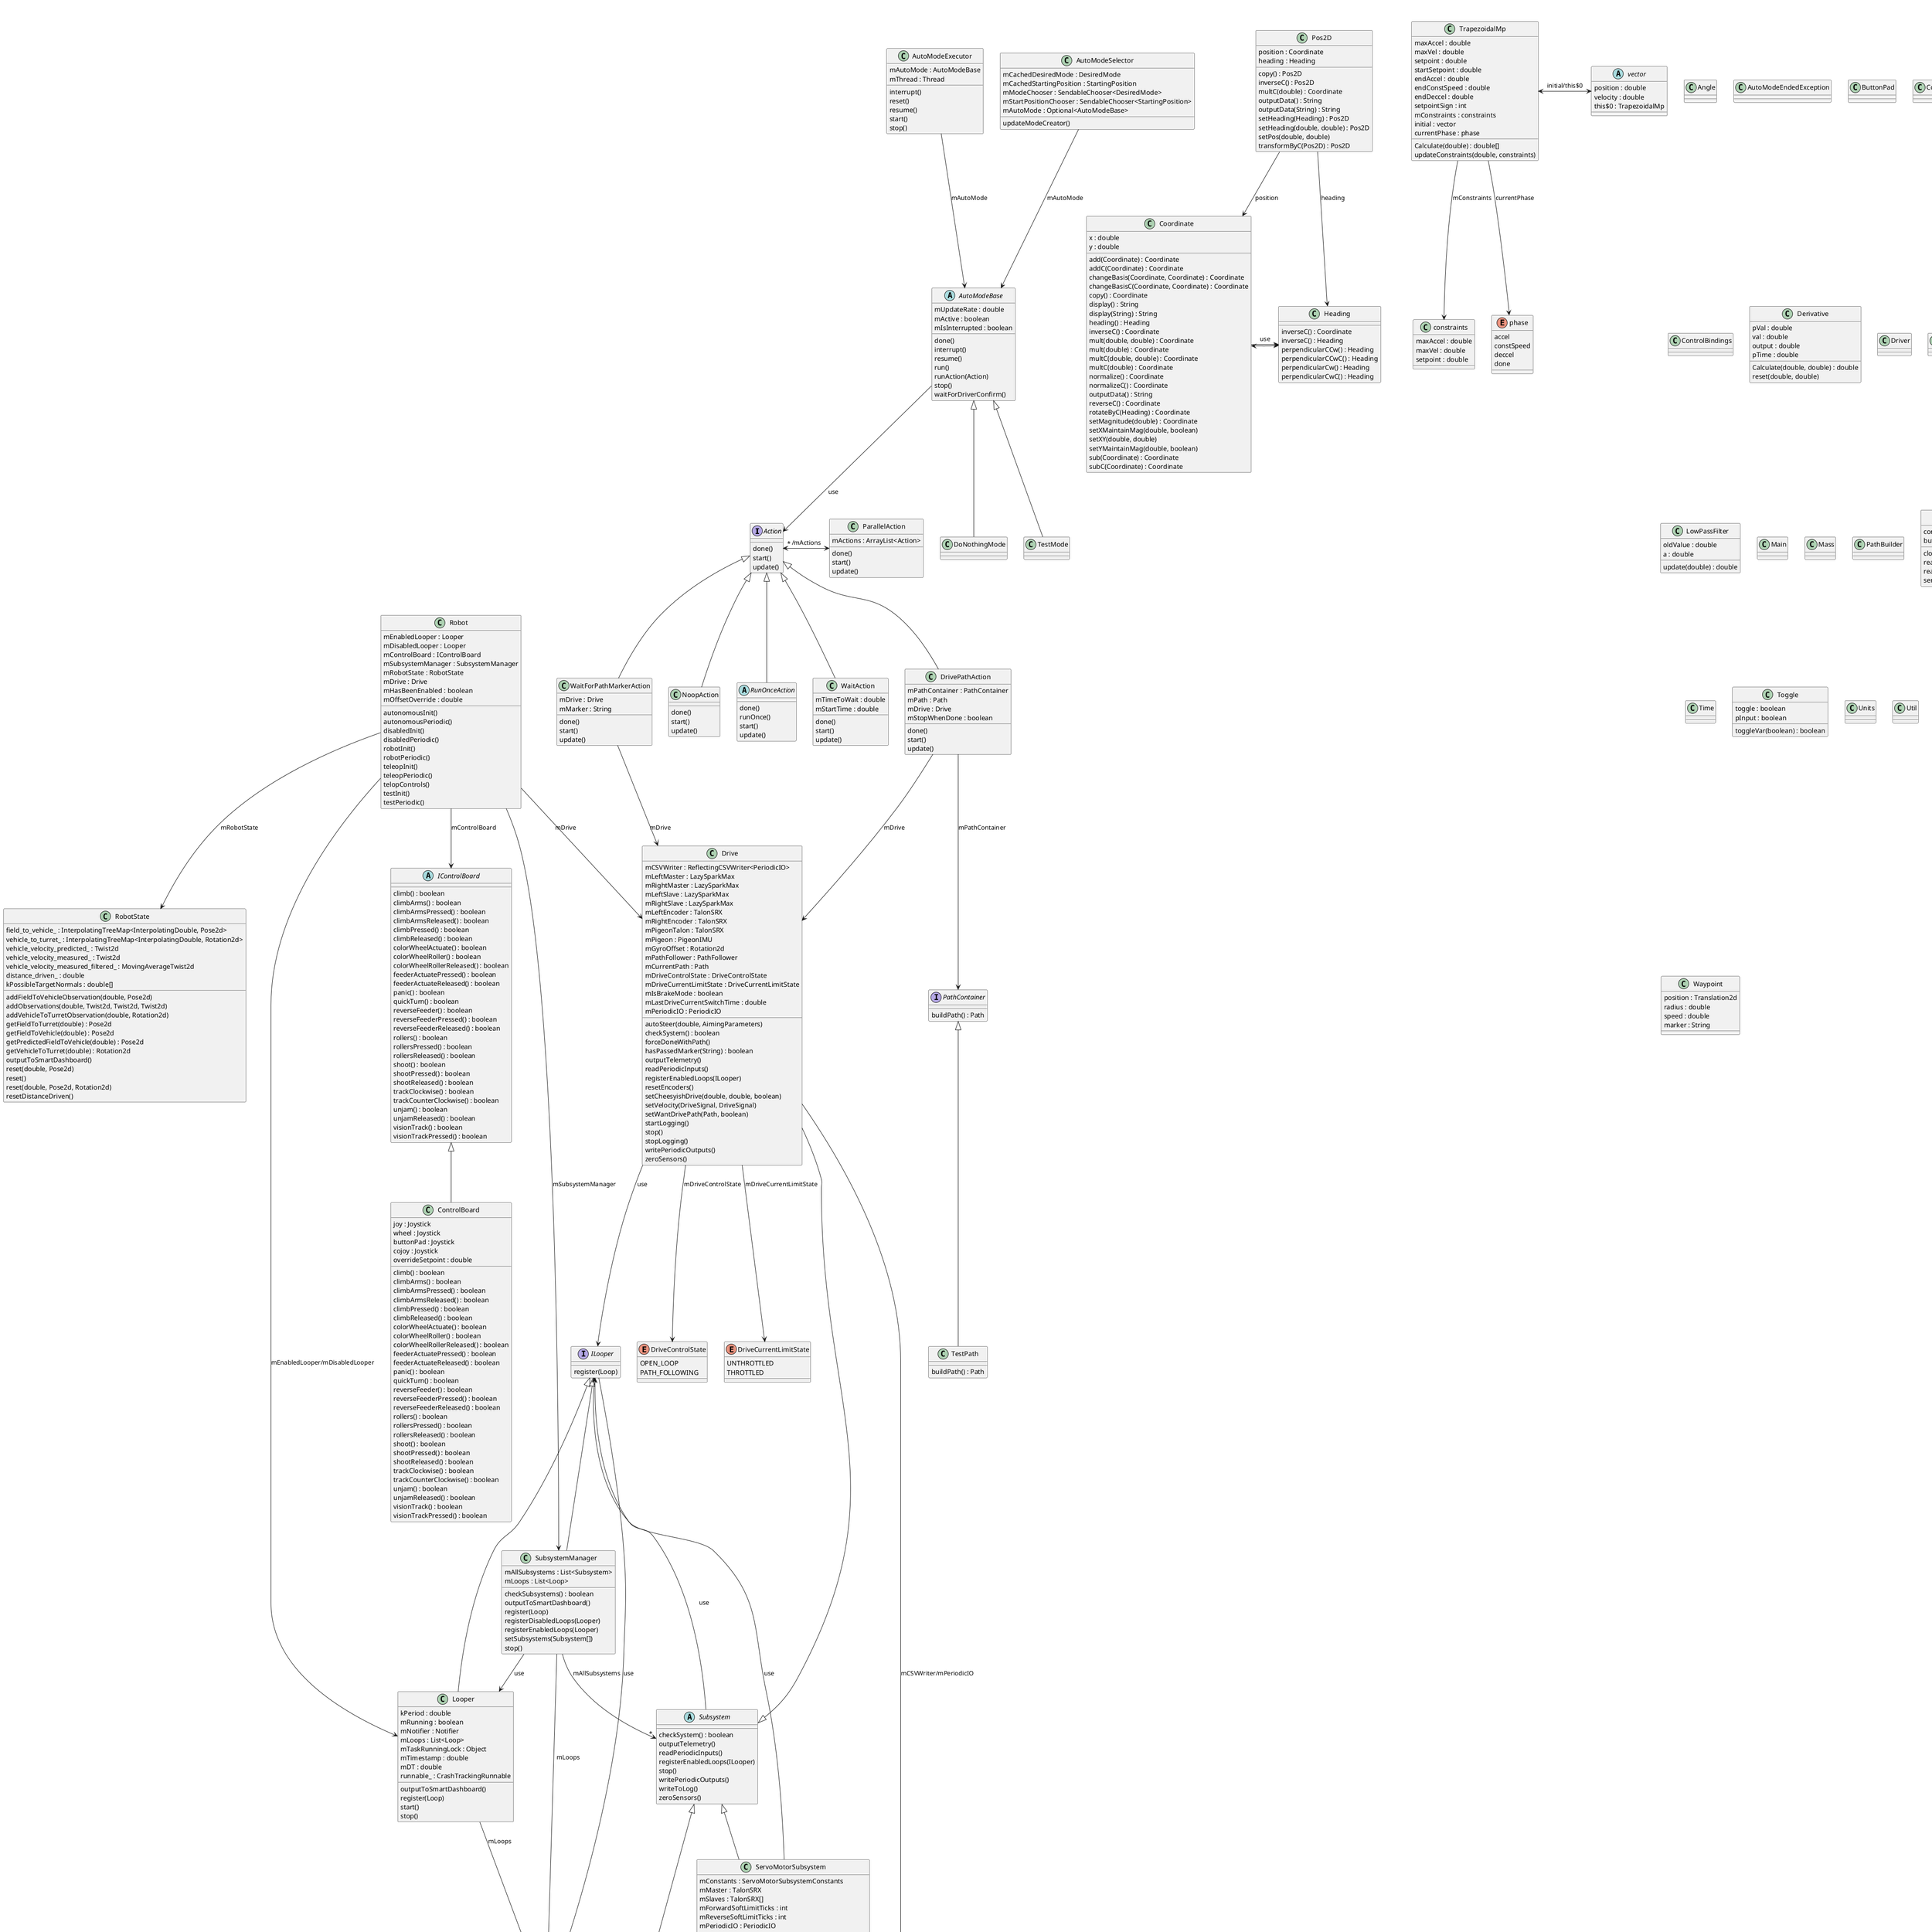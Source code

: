 @startuml

interface "Action" {
  done()
  start()
  update()
}

class "Angle"

abstract class "AutoModeBase" {
  mUpdateRate : double
  mActive : boolean
  mIsInterrupted : boolean
  done()
  interrupt()
  resume()
  run()
  runAction(Action)
  stop()
  waitForDriverConfirm()
}

class "AutoModeEndedException"

class "AutoModeExecutor" {
  mAutoMode : AutoModeBase
  mThread : Thread
  interrupt()
  reset()
  resume()
  start()
  stop()
}

class "AutoModeSelector" {
  mCachedDesiredMode : DesiredMode
  mCachedStartingPosition : StartingPosition
  mModeChooser : SendableChooser<DesiredMode>
  mStartPositionChooser : SendableChooser<StartingPosition>
  mAutoMode : Optional<AutoModeBase>
  updateModeCreator()
}

class "ButtonPad"

class "CoDriver"

class "Constants"

class "ControlBindings"

class "ControlBoard" {
  joy : Joystick
  wheel : Joystick
  buttonPad : Joystick
  cojoy : Joystick
  overrideSetpoint : double
  climb() : boolean
  climbArms() : boolean
  climbArmsPressed() : boolean
  climbArmsReleased() : boolean
  climbPressed() : boolean
  climbReleased() : boolean
  colorWheelActuate() : boolean
  colorWheelRoller() : boolean
  colorWheelRollerReleased() : boolean
  feederActuatePressed() : boolean
  feederActuateReleased() : boolean
  panic() : boolean
  quickTurn() : boolean
  reverseFeeder() : boolean
  reverseFeederPressed() : boolean
  reverseFeederReleased() : boolean
  rollers() : boolean
  rollersPressed() : boolean
  rollersReleased() : boolean
  shoot() : boolean
  shootPressed() : boolean
  shootReleased() : boolean
  trackClockwise() : boolean
  trackCounterClockwise() : boolean
  unjam() : boolean
  unjamReleased() : boolean
  visionTrack() : boolean
  visionTrackPressed() : boolean
}

enum "ControlState" {
  OPEN_LOOP
  MOTION_MAGIC
  POSITION_PID
  MOTION_PROFILING
}

class "Coordinate" {
  x : double
  y : double
  add(Coordinate) : Coordinate
  addC(Coordinate) : Coordinate
  changeBasis(Coordinate, Coordinate) : Coordinate
  changeBasisC(Coordinate, Coordinate) : Coordinate
  copy() : Coordinate
  display() : String
  display(String) : String
  heading() : Heading
  inverseC() : Coordinate
  mult(double, double) : Coordinate
  mult(double) : Coordinate
  multC(double, double) : Coordinate
  multC(double) : Coordinate
  normalize() : Coordinate
  normalizeC() : Coordinate
  outputData() : String
  reverseC() : Coordinate
  rotateByC(Heading) : Coordinate
  setMagnitude(double) : Coordinate
  setXMaintainMag(double, boolean)
  setXY(double, double)
  setYMaintainMag(double, boolean)
  sub(Coordinate) : Coordinate
  subC(Coordinate) : Coordinate
}

class "Derivative" {
  pVal : double
  val : double
  output : double
  pTime : double
  Calculate(double, double) : double
  reset(double, double)
}

class "DoNothingMode"

class "Drive" {
  mCSVWriter : ReflectingCSVWriter<PeriodicIO>
  mLeftMaster : LazySparkMax
  mRightMaster : LazySparkMax
  mLeftSlave : LazySparkMax
  mRightSlave : LazySparkMax
  mLeftEncoder : TalonSRX
  mRightEncoder : TalonSRX
  mPigeonTalon : TalonSRX
  mPigeon : PigeonIMU
  mGyroOffset : Rotation2d
  mPathFollower : PathFollower
  mCurrentPath : Path
  mDriveControlState : DriveControlState
  mDriveCurrentLimitState : DriveCurrentLimitState
  mIsBrakeMode : boolean
  mLastDriveCurrentSwitchTime : double
  mPeriodicIO : PeriodicIO
  autoSteer(double, AimingParameters)
  checkSystem() : boolean
  forceDoneWithPath()
  hasPassedMarker(String) : boolean
  outputTelemetry()
  readPeriodicInputs()
  registerEnabledLoops(ILooper)
  resetEncoders()
  setCheesyishDrive(double, double, boolean)
  setVelocity(DriveSignal, DriveSignal)
  setWantDrivePath(Path, boolean)
  startLogging()
  stop()
  stopLogging()
  writePeriodicOutputs()
  zeroSensors()
}

enum "DriveControlState" {
  OPEN_LOOP
  PATH_FOLLOWING
}

enum "DriveCurrentLimitState" {
  UNTHROTTLED
  THROTTLED
}

class "DrivePathAction" {
  mPathContainer : PathContainer
  mPath : Path
  mDrive : Drive
  mStopWhenDone : boolean
  done()
  start()
  update()
}

class "Driver"

class "Heading" {
  inverseC() : Coordinate
  inverseC() : Heading
  perpendicularCCw() : Heading
  perpendicularCCwC() : Heading
  perpendicularCw() : Heading
  perpendicularCwC() : Heading
}

abstract class "IControlBoard" {
  climb() : boolean
  climbArms() : boolean
  climbArmsPressed() : boolean
  climbArmsReleased() : boolean
  climbPressed() : boolean
  climbReleased() : boolean
  colorWheelActuate() : boolean
  colorWheelRoller() : boolean
  colorWheelRollerReleased() : boolean
  feederActuatePressed() : boolean
  feederActuateReleased() : boolean
  panic() : boolean
  quickTurn() : boolean
  reverseFeeder() : boolean
  reverseFeederPressed() : boolean
  reverseFeederReleased() : boolean
  rollers() : boolean
  rollersPressed() : boolean
  rollersReleased() : boolean
  shoot() : boolean
  shootPressed() : boolean
  shootReleased() : boolean
  trackClockwise() : boolean
  trackCounterClockwise() : boolean
  unjam() : boolean
  unjamReleased() : boolean
  visionTrack() : boolean
  visionTrackPressed() : boolean
}

interface "ILooper" {
  register(Loop)
}

class "Jevois" {
  checkSystem() : boolean
  outputTelemetry()
  stop()
}

class "Kinematics"

class "Length"

interface "Loop" {
  onLoop(double)
  onStart(double)
  onStop(double)
}

class "Looper" {
  kPeriod : double
  mRunning : boolean
  mNotifier : Notifier
  mLoops : List<Loop>
  mTaskRunningLock : Object
  mTimestamp : double
  mDT : double
  runnable_ : CrashTrackingRunnable
  outputToSmartDashboard()
  register(Loop)
  start()
  stop()
}

class "LowPassFilter" {
  oldValue : double
  a : double
  update(double) : double
}

class "Main"

class "Mass"

class "NoopAction" {
  done()
  start()
  update()
}

class "ParallelAction" {
  mActions : ArrayList<Action>
  done()
  start()
  update()
}

class "PathBuilder"

interface "PathContainer" {
  buildPath() : Path
}

class "PeriodicIO" {
  timestamp : double
  left_voltage : double
  right_voltage : double
  left_position_ticks : int
  right_position_ticks : int
  left_distance : double
  right_distance : double
  left_velocity_ticks_per_100ms : int
  right_velocity_ticks_per_100ms : int
  gyro_heading : Rotation2d
  error : Pose2d
  left_demand : double
  right_demand : double
  left_accel : double
  right_accel : double
  left_feedforward : double
  right_feedforward : double
}

class "Pos2D" {
  position : Coordinate
  heading : Heading
  copy() : Pos2D
  inverseC() : Pos2D
  multC(double) : Coordinate
  outputData() : String
  outputData(String) : String
  setHeading(Heading) : Pos2D
  setHeading(double, double) : Pos2D
  setPos(double, double)
  transformByC(Pos2D) : Pos2D
}

class "Robot" {
  mEnabledLooper : Looper
  mDisabledLooper : Looper
  mControlBoard : IControlBoard
  mSubsystemManager : SubsystemManager
  mRobotState : RobotState
  mDrive : Drive
  mHasBeenEnabled : boolean
  mOffsetOverride : double
  autonomousInit()
  autonomousPeriodic()
  disabledInit()
  disabledPeriodic()
  robotInit()
  robotPeriodic()
  teleopInit()
  teleopPeriodic()
  telopControls()
  testInit()
  testPeriodic()
}

class "RobotState" {
  field_to_vehicle_ : InterpolatingTreeMap<InterpolatingDouble, Pose2d>
  vehicle_to_turret_ : InterpolatingTreeMap<InterpolatingDouble, Rotation2d>
  vehicle_velocity_predicted_ : Twist2d
  vehicle_velocity_measured_ : Twist2d
  vehicle_velocity_measured_filtered_ : MovingAverageTwist2d
  distance_driven_ : double
  kPossibleTargetNormals : double[]
  addFieldToVehicleObservation(double, Pose2d)
  addObservations(double, Twist2d, Twist2d, Twist2d)
  addVehicleToTurretObservation(double, Rotation2d)
  getFieldToTurret(double) : Pose2d
  getFieldToVehicle(double) : Pose2d
  getPredictedFieldToVehicle(double) : Pose2d
  getVehicleToTurret(double) : Rotation2d
  outputToSmartDashboard()
  reset(double, Pose2d)
  reset()
  reset(double, Pose2d, Rotation2d)
  resetDistanceDriven()
}

abstract class "RunOnceAction" {
  done()
  runOnce()
  start()
  update()
}

class "SerialReader" {
  comPort : SerialPort
  buffer : BufferedReader
  close()
  readLine() : String
  readUntilChar(char) : String
  sendMessage(String)
}

class "ServoMotorSubsystem" {
  mConstants : ServoMotorSubsystemConstants
  mMaster : TalonSRX
  mSlaves : TalonSRX[]
  mForwardSoftLimitTicks : int
  mReverseSoftLimitTicks : int
  mPeriodicIO : PeriodicIO
  mControlState : ControlState
  mCSVWriter : ReflectingCSVWriter<PeriodicIO>
  mHasBeenZeroed : boolean
  mFaults : StickyFaults
  mSetpointGenerator : SetpointGenerator
  mMotionProfileConstraints : MotionProfileConstraints
  atHomingLocation() : boolean
  checkSystem() : boolean
  estimateSensorPositionFromAbsolute() : int
  getPredictedPositionUnits(double) : double
  handleMasterReset(boolean)
  hasBeenZeroed() : boolean
  hasFinishedTrajectory() : boolean
  outputTelemetry()
  readPeriodicInputs()
  registerEnabledLoops(ILooper)
  resetIfAtLimit()
  setGoalMotionProfiling(MotionProfileGoal, double)
  setSetpointMotionMagic(double, double)
  setSetpointPositionPID(double, double)
  stop()
  writePeriodicOutputs()
  zeroSensors()
}

class "ServoMotorSubsystemConstants" {
  kName : String
  kMasterConstants : TalonSRXConstants
  kSlaveConstants : TalonSRXConstants[]
  kHomePosition : double
  kTicksPerUnitDistance : double
  kKp : double
  kKi : double
  kKd : double
  kKf : double
  kKa : double
  kMaxIntegralAccumulator : double
  kIZone : int
  kDeadband : int
  kPositionKp : double
  kPositionKi : double
  kPositionKd : double
  kPositionKf : double
  kPositionMaxIntegralAccumulator : double
  kPositionIZone : int
  kPositionDeadband : int
  kCruiseVelocity : int
  kAcceleration : int
  kRampRate : double
  kContinuousCurrentLimit : int
  kPeakCurrentLimit : int
  kPeakCurrentDuration : int
  kMaxVoltage : double
  kMaxUnitsLimit : double
  kMinUnitsLimit : double
  kStatusFrame8UpdateRate : int
  kRecoverPositionOnReset : boolean
}

abstract class "Subsystem" {
  checkSystem() : boolean
  outputTelemetry()
  readPeriodicInputs()
  registerEnabledLoops(ILooper)
  stop()
  writePeriodicOutputs()
  writeToLog()
  zeroSensors()
}

class "SubsystemManager" {
  mAllSubsystems : List<Subsystem>
  mLoops : List<Loop>
  checkSubsystems() : boolean
  outputToSmartDashboard()
  register(Loop)
  registerDisabledLoops(Looper)
  registerEnabledLoops(Looper)
  setSubsystems(Subsystem[])
  stop()
}

class "TalonSRXConstants" {
  id : int
  invert_motor : boolean
  invert_sensor_phase : boolean
}

class "TestMode"

class "TestPath" {
  buildPath() : Path
}

class "Time"

class "Toggle" {
  toggle : boolean
  pInput : boolean
  toggleVar(boolean) : boolean
}

class "TrapezoidalMp" {
  maxAccel : double
  maxVel : double
  setpoint : double
  startSetpoint : double
  endAccel : double
  endConstSpeed : double
  endDeccel : double
  setpointSign : int
  mConstraints : constraints
  initial : vector
  currentPhase : phase
  Calculate(double) : double[]
  updateConstraints(double, constraints)
}

class "Units"

class "Util"

class "Velocity"

class "Vision" {
  pigeon : PigeonIMU
  angleDiff : double
  visionAngle : double
  currentAngle : double
  visionServer : udpServer
  map : Map<Double, double[]>
  data : double[][]
  teleopOffsets : double[][]
  angleToMatrix(double) : double[][]
  cameraTracking() : boolean
  dataLookUp(double) : double[]
  display()
  offsetAngle(double, double) : double
  offsetLookUp(double) : double
  robotVelocity(double, double) : double[]
  trackPoint(double[], double[]) : double
  translate(double[], double[][]) : double[]
}

class "WaitAction" {
  mTimeToWait : double
  mStartTime : double
  done()
  start()
  update()
}

class "WaitForPathMarkerAction" {
  mDrive : Drive
  mMarker : String
  done()
  start()
  update()
}

class "Waypoint" {
  position : Translation2d
  radius : double
  speed : double
  marker : String
}

class "constraints" {
  maxAccel : double
  maxVel : double
  setpoint : double
}

enum "phase" {
  accel
  constSpeed
  deccel
  done
}

class "udpServer" {
  udpSocket : DatagramSocket
  port : int
  data : double[]
  lock : Semaphore
  run()
}

abstract class "vector" {
  position : double
  velocity : double
  this$0 : TrapezoidalMp
}

"Action" <|-- "DrivePathAction"
"Action" <|-- "NoopAction"
"Action" "*" <-> "ParallelAction" : /mActions
"Action" <|-- "RunOnceAction"
"Action" <|-- "WaitAction"
"Action" <|-- "WaitForPathMarkerAction"
"AutoModeBase" --> "Action" : use
"AutoModeBase" <|-- "DoNothingMode"
"AutoModeBase" <|-- "TestMode"
"AutoModeExecutor" --> "AutoModeBase" : mAutoMode
"AutoModeSelector" --> "AutoModeBase" : mAutoMode
"Coordinate" <-> "Heading"
"Coordinate" --> "Heading" : use
"Drive" --> "DriveControlState" : mDriveControlState
"Drive" --> "DriveCurrentLimitState" : mDriveCurrentLimitState
"Drive" --> "ILooper" : use
"DrivePathAction" --> "Drive" : mDrive
"DrivePathAction" --> "PathContainer" : mPathContainer
"Drive" --> "PeriodicIO" : mCSVWriter/mPeriodicIO
"IControlBoard" <|-- "ControlBoard"
"ILooper" --> "Loop" : use
"ILooper" <|-- "Looper"
"ILooper" <|-- "SubsystemManager"
"Looper" --> "*" "Loop" : mLoops
"PathContainer" <|-- "TestPath"
"Pos2D" --> "Coordinate" : position
"Pos2D" --> "Heading" : heading
"Robot" --> "Drive" : mDrive
"Robot" --> "IControlBoard" : mControlBoard
"Robot" --> "Looper" : mEnabledLooper/mDisabledLooper
"Robot" --> "RobotState" : mRobotState
"Robot" --> "SubsystemManager" : mSubsystemManager
"ServoMotorSubsystemConstants" --> "TalonSRXConstants" : kMasterConstants
"ServoMotorSubsystem" --> "ControlState" : mControlState
"ServoMotorSubsystem" --> "ILooper" : use
"ServoMotorSubsystem" --> "PeriodicIO" : mPeriodicIO/mCSVWriter
"ServoMotorSubsystem" --> "ServoMotorSubsystemConstants" : mConstants
"Subsystem" <|-- "Drive"
"Subsystem" --> "ILooper" : use
"Subsystem" <|-- "Jevois"
"SubsystemManager" --> "*" "Loop" : mLoops
"SubsystemManager" --> "Looper" : use
"SubsystemManager" --> "*" "Subsystem" : mAllSubsystems
"Subsystem" <|-- "ServoMotorSubsystem"
"TrapezoidalMp" --> "constraints" : mConstraints
"TrapezoidalMp" --> "phase" : currentPhase
"TrapezoidalMp" <-> "vector" : initial/this$0
"Vision" --> "udpServer" : visionServer
"WaitForPathMarkerAction" --> "Drive" : mDrive

@enduml